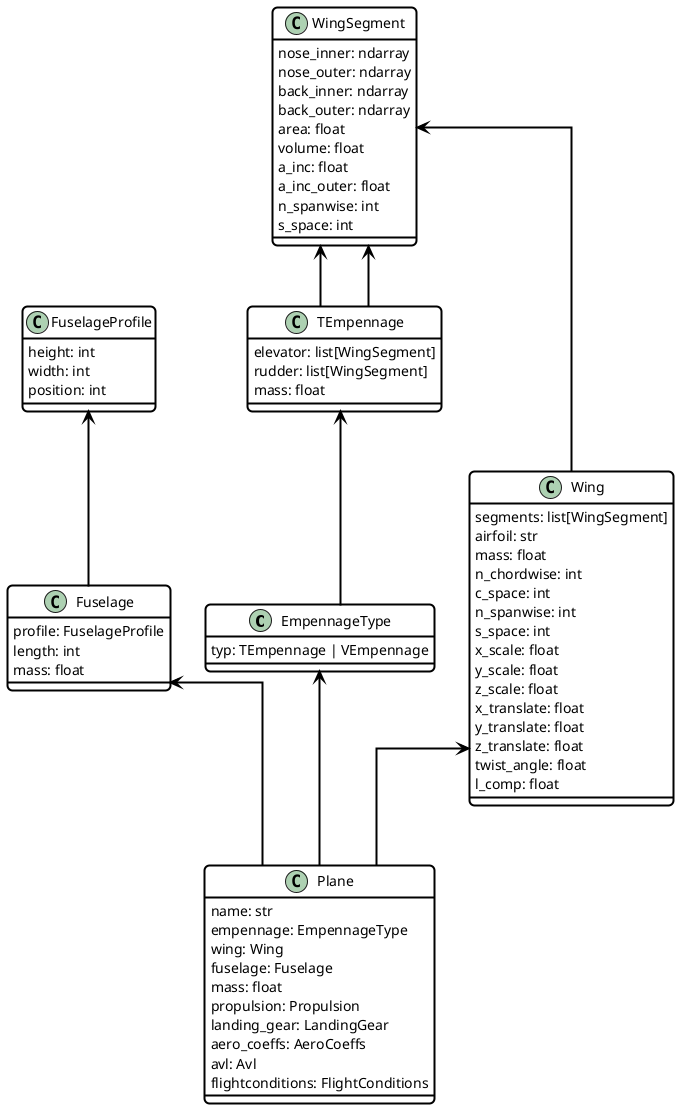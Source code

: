 @startuml
skinparam useBetaStyle true
skinparam linetype ortho

<style>
    classDiagram{
        FontColor Black
        BackgroundColor White
        LineThickness 2
        LineColor Black
        RoundCorner 10
    }
</style>
class EmpennageType {
typ: TEmpennage | VEmpennage
}
TEmpennage <-- EmpennageType
class Fuselage {
profile: FuselageProfile
length: int
mass: float
}
FuselageProfile <-- Fuselage
class FuselageProfile {
height: int
width: int
position: int
}
class Plane {
name: str
empennage: EmpennageType
wing: Wing
fuselage: Fuselage
mass: float
propulsion: Propulsion
landing_gear: LandingGear
aero_coeffs: AeroCoeffs
avl: Avl
flightconditions: FlightConditions
}
EmpennageType <-- Plane
Wing <-- Plane
Fuselage <-- Plane
class TEmpennage {
elevator: list[WingSegment]
rudder: list[WingSegment]
mass: float
}
WingSegment <-- TEmpennage
WingSegment <-- TEmpennage
class Wing {
segments: list[WingSegment]
airfoil: str
mass: float
n_chordwise: int
c_space: int
n_spanwise: int
s_space: int
x_scale: float
y_scale: float
z_scale: float
x_translate: float
y_translate: float
z_translate: float
twist_angle: float
l_comp: float
}
WingSegment <-- Wing
class WingSegment {
nose_inner: ndarray
nose_outer: ndarray
back_inner: ndarray
back_outer: ndarray
area: float
volume: float
a_inc: float
a_inc_outer: float
n_spanwise: int
s_space: int
}
@enduml
